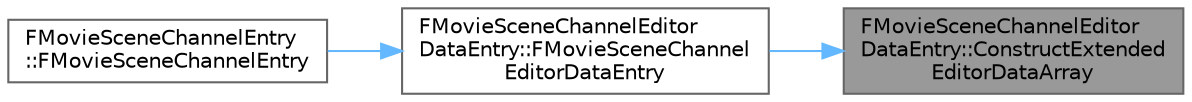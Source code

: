 digraph "FMovieSceneChannelEditorDataEntry::ConstructExtendedEditorDataArray"
{
 // INTERACTIVE_SVG=YES
 // LATEX_PDF_SIZE
  bgcolor="transparent";
  edge [fontname=Helvetica,fontsize=10,labelfontname=Helvetica,labelfontsize=10];
  node [fontname=Helvetica,fontsize=10,shape=box,height=0.2,width=0.4];
  rankdir="RL";
  Node1 [id="Node000001",label="FMovieSceneChannelEditor\lDataEntry::ConstructExtended\lEditorDataArray",height=0.2,width=0.4,color="gray40", fillcolor="grey60", style="filled", fontcolor="black",tooltip="Construct the extended editor data container for channel types that require it."];
  Node1 -> Node2 [id="edge1_Node000001_Node000002",dir="back",color="steelblue1",style="solid",tooltip=" "];
  Node2 [id="Node000002",label="FMovieSceneChannelEditor\lDataEntry::FMovieSceneChannel\lEditorDataEntry",height=0.2,width=0.4,color="grey40", fillcolor="white", style="filled",URL="$d6/dbb/structFMovieSceneChannelEditorDataEntry.html#a1eb8d0d3ec9715d1f52406ff345da0af",tooltip="Templated constructor that uses the channel parameter to construct the editor data array from the cor..."];
  Node2 -> Node3 [id="edge2_Node000002_Node000003",dir="back",color="steelblue1",style="solid",tooltip=" "];
  Node3 [id="Node000003",label="FMovieSceneChannelEntry\l::FMovieSceneChannelEntry",height=0.2,width=0.4,color="grey40", fillcolor="white", style="filled",URL="$d6/dfa/structFMovieSceneChannelEntry.html#a84e1d6ee20e62ef2ff7ea88b3a23abe8",tooltip="Templated constructor from the channel and its ID."];
}
